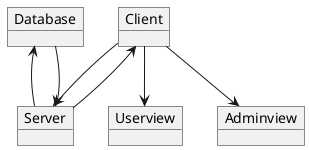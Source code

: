 @startuml
object Client
object Server
object Database
object Userview
object Adminview

Client --> Userview
Client --> Adminview
Client --> Server
Client <-- Server
Database <-- Server
Database --> Server
@enduml